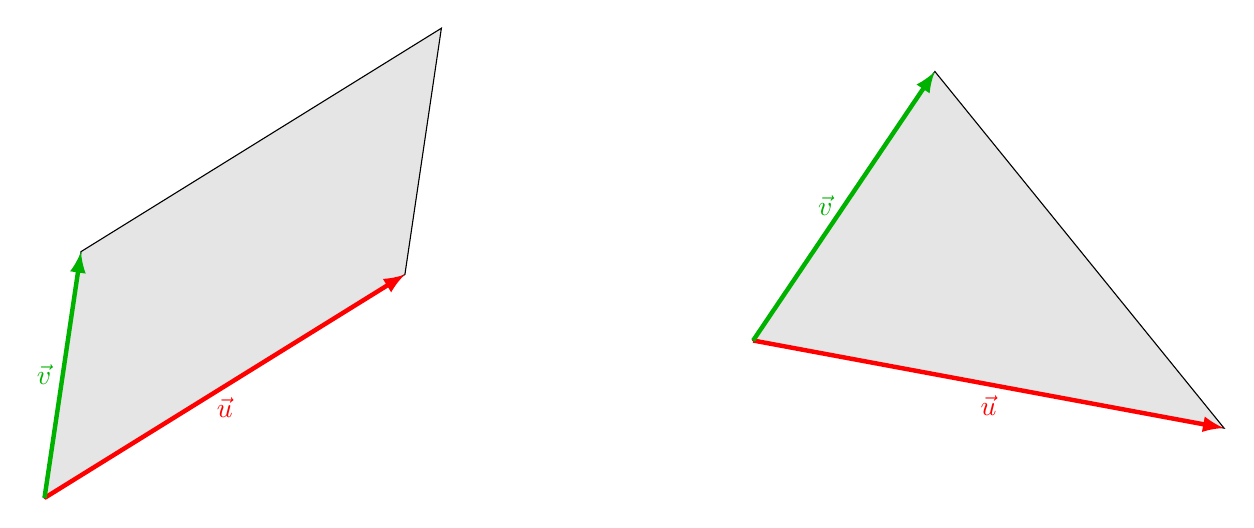 \begin{tikzpicture}[scale=1]

\begin{scope}[rotate=10]
\coordinate (P) at (5,2);
\coordinate (Q) at (1,3);
\draw[fill=gray!20] (0,0) -- (P)--(6,5)--(Q)--cycle;

\draw[->,>=latex,red,ultra thick] (0,0) to node[midway,below]{$\vec u$} (P);

\draw[->,>=latex,green!70!black,ultra thick] (0,0.) to node[midway,left]{$\vec v$} (Q);
\end{scope}


\begin{scope}[xshift=9cm,yshift=2cm,rotate=-20]
\coordinate (P) at (6,1);
\coordinate (Q) at (1,4);
\draw[fill=gray!20] (0,0) -- (P)--(Q)--cycle;

\draw[->,>=latex,red,ultra thick] (0,0) to node[midway,below]{$\vec u$} (P);

\draw[->,>=latex,green!70!black,ultra thick] (0,0.) to node[midway,left]{$\vec v$} (Q);
\end{scope}

\end{tikzpicture}
